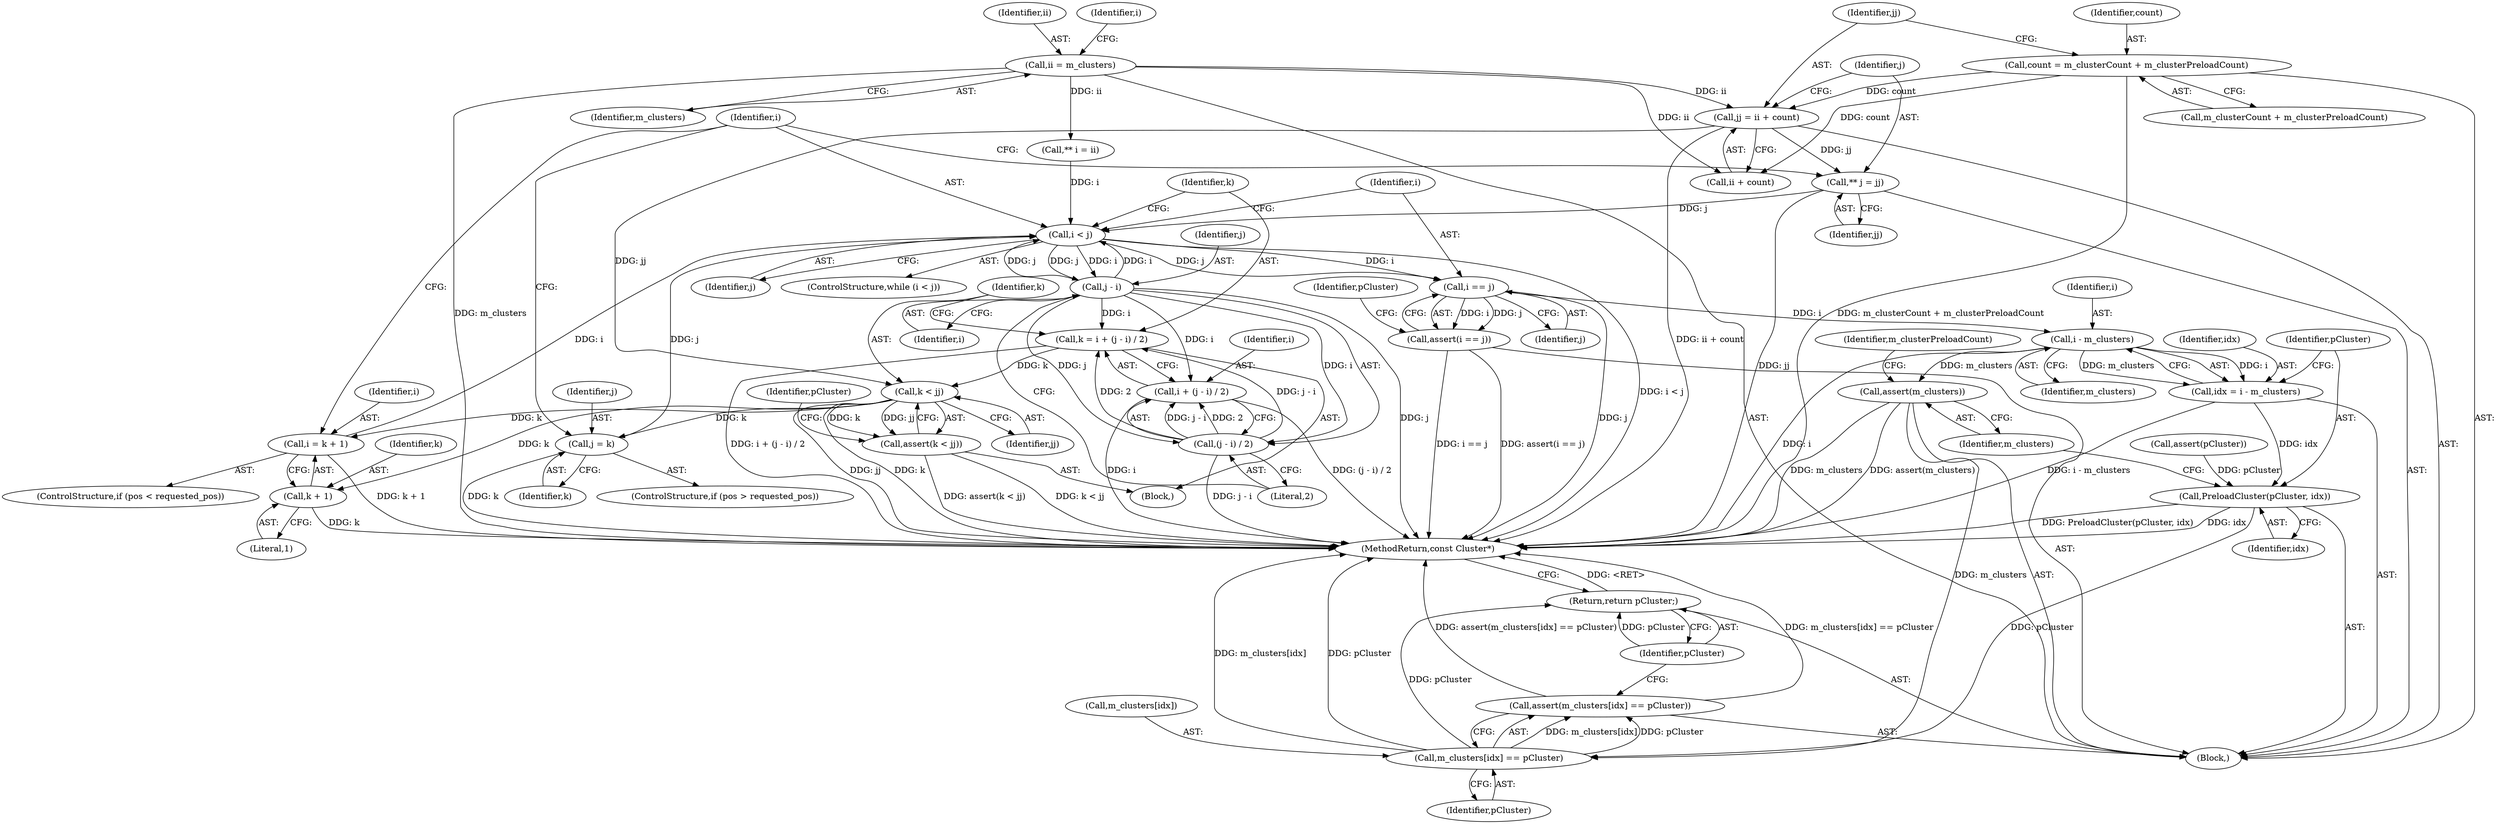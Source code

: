digraph "1_Android_04839626ed859623901ebd3a5fd483982186b59d_42@integer" {
"1000122" [label="(Call,jj = ii + count)"];
"1000109" [label="(Call,ii = m_clusters)"];
"1000117" [label="(Call,count = m_clusterCount + m_clusterPreloadCount)"];
"1000128" [label="(Call,** j = jj)"];
"1000132" [label="(Call,i < j)"];
"1000141" [label="(Call,j - i)"];
"1000136" [label="(Call,k = i + (j - i) / 2)"];
"1000146" [label="(Call,k < jj)"];
"1000145" [label="(Call,assert(k < jj))"];
"1000167" [label="(Call,i = k + 1)"];
"1000169" [label="(Call,k + 1)"];
"1000177" [label="(Call,j = k)"];
"1000138" [label="(Call,i + (j - i) / 2)"];
"1000140" [label="(Call,(j - i) / 2)"];
"1000184" [label="(Call,i == j)"];
"1000183" [label="(Call,assert(i == j))"];
"1000199" [label="(Call,i - m_clusters)"];
"1000197" [label="(Call,idx = i - m_clusters)"];
"1000202" [label="(Call,PreloadCluster(pCluster, idx))"];
"1000212" [label="(Call,m_clusters[idx] == pCluster)"];
"1000211" [label="(Call,assert(m_clusters[idx] == pCluster))"];
"1000217" [label="(Return,return pCluster;)"];
"1000205" [label="(Call,assert(m_clusters))"];
"1000136" [label="(Call,k = i + (j - i) / 2)"];
"1000147" [label="(Identifier,k)"];
"1000109" [label="(Call,ii = m_clusters)"];
"1000183" [label="(Call,assert(i == j))"];
"1000203" [label="(Identifier,pCluster)"];
"1000169" [label="(Call,k + 1)"];
"1000186" [label="(Identifier,j)"];
"1000142" [label="(Identifier,j)"];
"1000197" [label="(Call,idx = i - m_clusters)"];
"1000218" [label="(Identifier,pCluster)"];
"1000173" [label="(ControlStructure,if (pos > requested_pos))"];
"1000167" [label="(Call,i = k + 1)"];
"1000178" [label="(Identifier,j)"];
"1000205" [label="(Call,assert(m_clusters))"];
"1000123" [label="(Identifier,jj)"];
"1000206" [label="(Identifier,m_clusters)"];
"1000216" [label="(Identifier,pCluster)"];
"1000145" [label="(Call,assert(k < jj))"];
"1000219" [label="(MethodReturn,const Cluster*)"];
"1000130" [label="(Identifier,jj)"];
"1000134" [label="(Identifier,j)"];
"1000202" [label="(Call,PreloadCluster(pCluster, idx))"];
"1000137" [label="(Identifier,k)"];
"1000111" [label="(Identifier,m_clusters)"];
"1000133" [label="(Identifier,i)"];
"1000138" [label="(Call,i + (j - i) / 2)"];
"1000148" [label="(Identifier,jj)"];
"1000204" [label="(Identifier,idx)"];
"1000213" [label="(Call,m_clusters[idx])"];
"1000143" [label="(Identifier,i)"];
"1000185" [label="(Identifier,i)"];
"1000131" [label="(ControlStructure,while (i < j))"];
"1000194" [label="(Call,assert(pCluster))"];
"1000132" [label="(Call,i < j)"];
"1000102" [label="(Block,)"];
"1000198" [label="(Identifier,idx)"];
"1000184" [label="(Call,i == j)"];
"1000129" [label="(Identifier,j)"];
"1000201" [label="(Identifier,m_clusters)"];
"1000200" [label="(Identifier,i)"];
"1000144" [label="(Literal,2)"];
"1000135" [label="(Block,)"];
"1000150" [label="(Identifier,pCluster)"];
"1000179" [label="(Identifier,k)"];
"1000139" [label="(Identifier,i)"];
"1000146" [label="(Call,k < jj)"];
"1000163" [label="(ControlStructure,if (pos < requested_pos))"];
"1000199" [label="(Call,i - m_clusters)"];
"1000119" [label="(Call,m_clusterCount + m_clusterPreloadCount)"];
"1000170" [label="(Identifier,k)"];
"1000212" [label="(Call,m_clusters[idx] == pCluster)"];
"1000124" [label="(Call,ii + count)"];
"1000177" [label="(Call,j = k)"];
"1000128" [label="(Call,** j = jj)"];
"1000110" [label="(Identifier,ii)"];
"1000113" [label="(Call,** i = ii)"];
"1000217" [label="(Return,return pCluster;)"];
"1000117" [label="(Call,count = m_clusterCount + m_clusterPreloadCount)"];
"1000168" [label="(Identifier,i)"];
"1000188" [label="(Identifier,pCluster)"];
"1000211" [label="(Call,assert(m_clusters[idx] == pCluster))"];
"1000122" [label="(Call,jj = ii + count)"];
"1000140" [label="(Call,(j - i) / 2)"];
"1000209" [label="(Identifier,m_clusterPreloadCount)"];
"1000141" [label="(Call,j - i)"];
"1000171" [label="(Literal,1)"];
"1000114" [label="(Identifier,i)"];
"1000118" [label="(Identifier,count)"];
"1000122" -> "1000102"  [label="AST: "];
"1000122" -> "1000124"  [label="CFG: "];
"1000123" -> "1000122"  [label="AST: "];
"1000124" -> "1000122"  [label="AST: "];
"1000129" -> "1000122"  [label="CFG: "];
"1000122" -> "1000219"  [label="DDG: ii + count"];
"1000109" -> "1000122"  [label="DDG: ii"];
"1000117" -> "1000122"  [label="DDG: count"];
"1000122" -> "1000128"  [label="DDG: jj"];
"1000122" -> "1000146"  [label="DDG: jj"];
"1000109" -> "1000102"  [label="AST: "];
"1000109" -> "1000111"  [label="CFG: "];
"1000110" -> "1000109"  [label="AST: "];
"1000111" -> "1000109"  [label="AST: "];
"1000114" -> "1000109"  [label="CFG: "];
"1000109" -> "1000219"  [label="DDG: m_clusters"];
"1000109" -> "1000113"  [label="DDG: ii"];
"1000109" -> "1000124"  [label="DDG: ii"];
"1000117" -> "1000102"  [label="AST: "];
"1000117" -> "1000119"  [label="CFG: "];
"1000118" -> "1000117"  [label="AST: "];
"1000119" -> "1000117"  [label="AST: "];
"1000123" -> "1000117"  [label="CFG: "];
"1000117" -> "1000219"  [label="DDG: m_clusterCount + m_clusterPreloadCount"];
"1000117" -> "1000124"  [label="DDG: count"];
"1000128" -> "1000102"  [label="AST: "];
"1000128" -> "1000130"  [label="CFG: "];
"1000129" -> "1000128"  [label="AST: "];
"1000130" -> "1000128"  [label="AST: "];
"1000133" -> "1000128"  [label="CFG: "];
"1000128" -> "1000219"  [label="DDG: jj"];
"1000128" -> "1000132"  [label="DDG: j"];
"1000132" -> "1000131"  [label="AST: "];
"1000132" -> "1000134"  [label="CFG: "];
"1000133" -> "1000132"  [label="AST: "];
"1000134" -> "1000132"  [label="AST: "];
"1000137" -> "1000132"  [label="CFG: "];
"1000185" -> "1000132"  [label="CFG: "];
"1000132" -> "1000219"  [label="DDG: i < j"];
"1000167" -> "1000132"  [label="DDG: i"];
"1000113" -> "1000132"  [label="DDG: i"];
"1000141" -> "1000132"  [label="DDG: i"];
"1000141" -> "1000132"  [label="DDG: j"];
"1000177" -> "1000132"  [label="DDG: j"];
"1000132" -> "1000141"  [label="DDG: j"];
"1000132" -> "1000141"  [label="DDG: i"];
"1000132" -> "1000184"  [label="DDG: i"];
"1000132" -> "1000184"  [label="DDG: j"];
"1000141" -> "1000140"  [label="AST: "];
"1000141" -> "1000143"  [label="CFG: "];
"1000142" -> "1000141"  [label="AST: "];
"1000143" -> "1000141"  [label="AST: "];
"1000144" -> "1000141"  [label="CFG: "];
"1000141" -> "1000219"  [label="DDG: j"];
"1000141" -> "1000136"  [label="DDG: i"];
"1000141" -> "1000138"  [label="DDG: i"];
"1000141" -> "1000140"  [label="DDG: j"];
"1000141" -> "1000140"  [label="DDG: i"];
"1000136" -> "1000135"  [label="AST: "];
"1000136" -> "1000138"  [label="CFG: "];
"1000137" -> "1000136"  [label="AST: "];
"1000138" -> "1000136"  [label="AST: "];
"1000147" -> "1000136"  [label="CFG: "];
"1000136" -> "1000219"  [label="DDG: i + (j - i) / 2"];
"1000140" -> "1000136"  [label="DDG: j - i"];
"1000140" -> "1000136"  [label="DDG: 2"];
"1000136" -> "1000146"  [label="DDG: k"];
"1000146" -> "1000145"  [label="AST: "];
"1000146" -> "1000148"  [label="CFG: "];
"1000147" -> "1000146"  [label="AST: "];
"1000148" -> "1000146"  [label="AST: "];
"1000145" -> "1000146"  [label="CFG: "];
"1000146" -> "1000219"  [label="DDG: jj"];
"1000146" -> "1000219"  [label="DDG: k"];
"1000146" -> "1000145"  [label="DDG: k"];
"1000146" -> "1000145"  [label="DDG: jj"];
"1000146" -> "1000167"  [label="DDG: k"];
"1000146" -> "1000169"  [label="DDG: k"];
"1000146" -> "1000177"  [label="DDG: k"];
"1000145" -> "1000135"  [label="AST: "];
"1000150" -> "1000145"  [label="CFG: "];
"1000145" -> "1000219"  [label="DDG: k < jj"];
"1000145" -> "1000219"  [label="DDG: assert(k < jj)"];
"1000167" -> "1000163"  [label="AST: "];
"1000167" -> "1000169"  [label="CFG: "];
"1000168" -> "1000167"  [label="AST: "];
"1000169" -> "1000167"  [label="AST: "];
"1000133" -> "1000167"  [label="CFG: "];
"1000167" -> "1000219"  [label="DDG: k + 1"];
"1000169" -> "1000171"  [label="CFG: "];
"1000170" -> "1000169"  [label="AST: "];
"1000171" -> "1000169"  [label="AST: "];
"1000169" -> "1000219"  [label="DDG: k"];
"1000177" -> "1000173"  [label="AST: "];
"1000177" -> "1000179"  [label="CFG: "];
"1000178" -> "1000177"  [label="AST: "];
"1000179" -> "1000177"  [label="AST: "];
"1000133" -> "1000177"  [label="CFG: "];
"1000177" -> "1000219"  [label="DDG: k"];
"1000138" -> "1000140"  [label="CFG: "];
"1000139" -> "1000138"  [label="AST: "];
"1000140" -> "1000138"  [label="AST: "];
"1000138" -> "1000219"  [label="DDG: i"];
"1000138" -> "1000219"  [label="DDG: (j - i) / 2"];
"1000140" -> "1000138"  [label="DDG: j - i"];
"1000140" -> "1000138"  [label="DDG: 2"];
"1000140" -> "1000144"  [label="CFG: "];
"1000144" -> "1000140"  [label="AST: "];
"1000140" -> "1000219"  [label="DDG: j - i"];
"1000184" -> "1000183"  [label="AST: "];
"1000184" -> "1000186"  [label="CFG: "];
"1000185" -> "1000184"  [label="AST: "];
"1000186" -> "1000184"  [label="AST: "];
"1000183" -> "1000184"  [label="CFG: "];
"1000184" -> "1000219"  [label="DDG: j"];
"1000184" -> "1000183"  [label="DDG: i"];
"1000184" -> "1000183"  [label="DDG: j"];
"1000184" -> "1000199"  [label="DDG: i"];
"1000183" -> "1000102"  [label="AST: "];
"1000188" -> "1000183"  [label="CFG: "];
"1000183" -> "1000219"  [label="DDG: i == j"];
"1000183" -> "1000219"  [label="DDG: assert(i == j)"];
"1000199" -> "1000197"  [label="AST: "];
"1000199" -> "1000201"  [label="CFG: "];
"1000200" -> "1000199"  [label="AST: "];
"1000201" -> "1000199"  [label="AST: "];
"1000197" -> "1000199"  [label="CFG: "];
"1000199" -> "1000219"  [label="DDG: i"];
"1000199" -> "1000197"  [label="DDG: i"];
"1000199" -> "1000197"  [label="DDG: m_clusters"];
"1000199" -> "1000205"  [label="DDG: m_clusters"];
"1000197" -> "1000102"  [label="AST: "];
"1000198" -> "1000197"  [label="AST: "];
"1000203" -> "1000197"  [label="CFG: "];
"1000197" -> "1000219"  [label="DDG: i - m_clusters"];
"1000197" -> "1000202"  [label="DDG: idx"];
"1000202" -> "1000102"  [label="AST: "];
"1000202" -> "1000204"  [label="CFG: "];
"1000203" -> "1000202"  [label="AST: "];
"1000204" -> "1000202"  [label="AST: "];
"1000206" -> "1000202"  [label="CFG: "];
"1000202" -> "1000219"  [label="DDG: PreloadCluster(pCluster, idx)"];
"1000202" -> "1000219"  [label="DDG: idx"];
"1000194" -> "1000202"  [label="DDG: pCluster"];
"1000202" -> "1000212"  [label="DDG: pCluster"];
"1000212" -> "1000211"  [label="AST: "];
"1000212" -> "1000216"  [label="CFG: "];
"1000213" -> "1000212"  [label="AST: "];
"1000216" -> "1000212"  [label="AST: "];
"1000211" -> "1000212"  [label="CFG: "];
"1000212" -> "1000219"  [label="DDG: pCluster"];
"1000212" -> "1000219"  [label="DDG: m_clusters[idx]"];
"1000212" -> "1000211"  [label="DDG: m_clusters[idx]"];
"1000212" -> "1000211"  [label="DDG: pCluster"];
"1000205" -> "1000212"  [label="DDG: m_clusters"];
"1000212" -> "1000217"  [label="DDG: pCluster"];
"1000211" -> "1000102"  [label="AST: "];
"1000218" -> "1000211"  [label="CFG: "];
"1000211" -> "1000219"  [label="DDG: m_clusters[idx] == pCluster"];
"1000211" -> "1000219"  [label="DDG: assert(m_clusters[idx] == pCluster)"];
"1000217" -> "1000102"  [label="AST: "];
"1000217" -> "1000218"  [label="CFG: "];
"1000218" -> "1000217"  [label="AST: "];
"1000219" -> "1000217"  [label="CFG: "];
"1000217" -> "1000219"  [label="DDG: <RET>"];
"1000218" -> "1000217"  [label="DDG: pCluster"];
"1000205" -> "1000102"  [label="AST: "];
"1000205" -> "1000206"  [label="CFG: "];
"1000206" -> "1000205"  [label="AST: "];
"1000209" -> "1000205"  [label="CFG: "];
"1000205" -> "1000219"  [label="DDG: m_clusters"];
"1000205" -> "1000219"  [label="DDG: assert(m_clusters)"];
}
